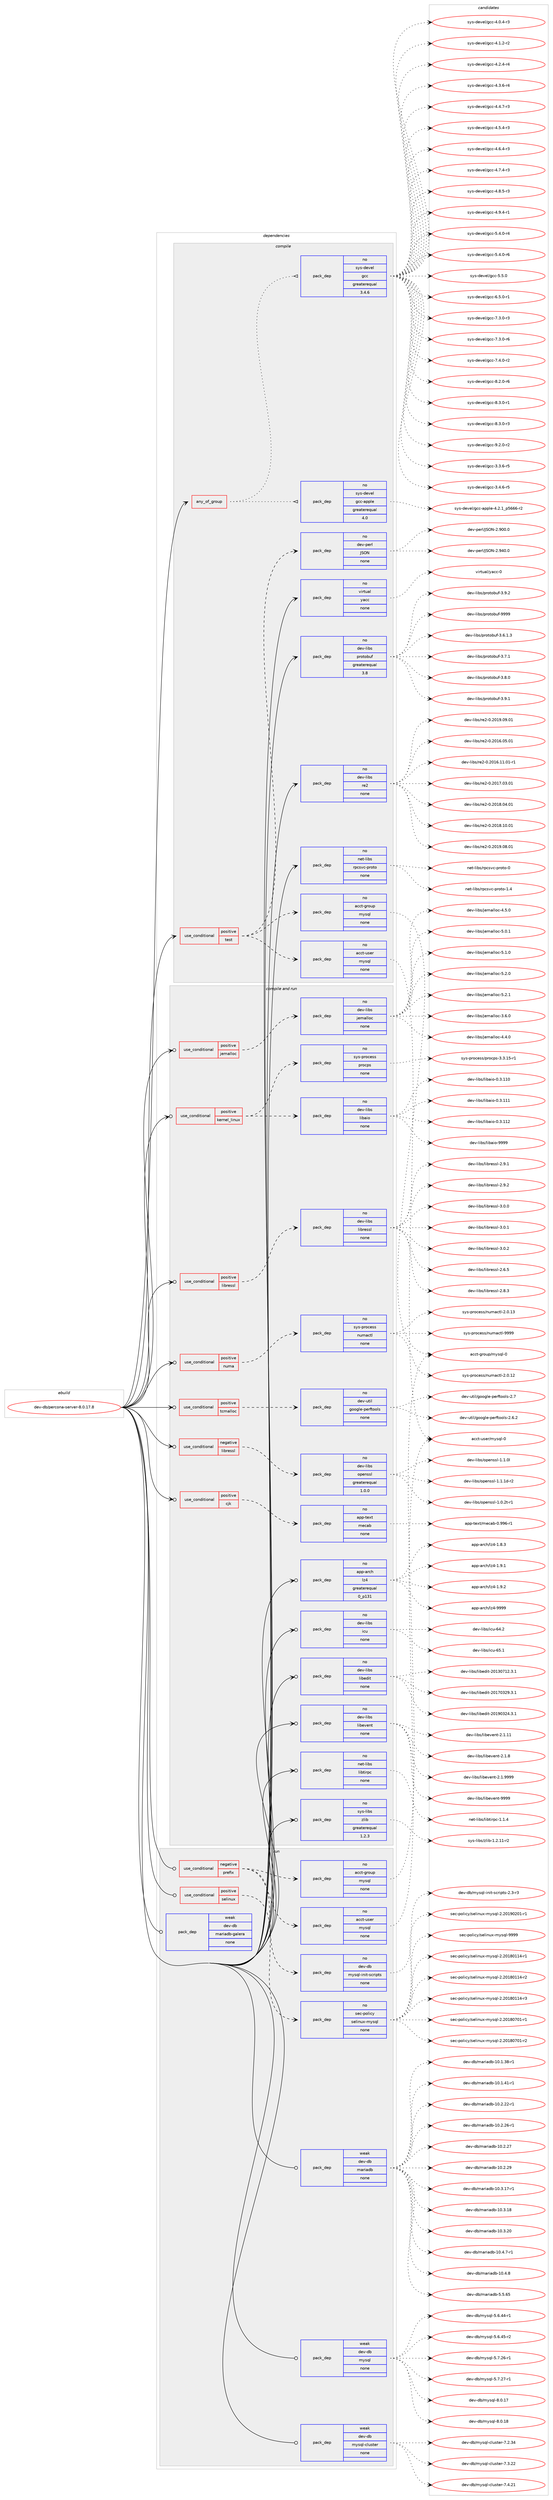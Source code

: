 digraph prolog {

# *************
# Graph options
# *************

newrank=true;
concentrate=true;
compound=true;
graph [rankdir=LR,fontname=Helvetica,fontsize=10,ranksep=1.5];#, ranksep=2.5, nodesep=0.2];
edge  [arrowhead=vee];
node  [fontname=Helvetica,fontsize=10];

# **********
# The ebuild
# **********

subgraph cluster_leftcol {
color=gray;
rank=same;
label=<<i>ebuild</i>>;
id [label="dev-db/percona-server-8.0.17.8", color=red, width=4, href="../dev-db/percona-server-8.0.17.8.svg"];
}

# ****************
# The dependencies
# ****************

subgraph cluster_midcol {
color=gray;
label=<<i>dependencies</i>>;
subgraph cluster_compile {
fillcolor="#eeeeee";
style=filled;
label=<<i>compile</i>>;
subgraph any9356 {
dependency521154 [label=<<TABLE BORDER="0" CELLBORDER="1" CELLSPACING="0" CELLPADDING="4"><TR><TD CELLPADDING="10">any_of_group</TD></TR></TABLE>>, shape=none, color=red];subgraph pack387969 {
dependency521155 [label=<<TABLE BORDER="0" CELLBORDER="1" CELLSPACING="0" CELLPADDING="4" WIDTH="220"><TR><TD ROWSPAN="6" CELLPADDING="30">pack_dep</TD></TR><TR><TD WIDTH="110">no</TD></TR><TR><TD>sys-devel</TD></TR><TR><TD>gcc</TD></TR><TR><TD>greaterequal</TD></TR><TR><TD>3.4.6</TD></TR></TABLE>>, shape=none, color=blue];
}
dependency521154:e -> dependency521155:w [weight=20,style="dotted",arrowhead="oinv"];
subgraph pack387970 {
dependency521156 [label=<<TABLE BORDER="0" CELLBORDER="1" CELLSPACING="0" CELLPADDING="4" WIDTH="220"><TR><TD ROWSPAN="6" CELLPADDING="30">pack_dep</TD></TR><TR><TD WIDTH="110">no</TD></TR><TR><TD>sys-devel</TD></TR><TR><TD>gcc-apple</TD></TR><TR><TD>greaterequal</TD></TR><TR><TD>4.0</TD></TR></TABLE>>, shape=none, color=blue];
}
dependency521154:e -> dependency521156:w [weight=20,style="dotted",arrowhead="oinv"];
}
id:e -> dependency521154:w [weight=20,style="solid",arrowhead="vee"];
subgraph cond123472 {
dependency521157 [label=<<TABLE BORDER="0" CELLBORDER="1" CELLSPACING="0" CELLPADDING="4"><TR><TD ROWSPAN="3" CELLPADDING="10">use_conditional</TD></TR><TR><TD>positive</TD></TR><TR><TD>test</TD></TR></TABLE>>, shape=none, color=red];
subgraph pack387971 {
dependency521158 [label=<<TABLE BORDER="0" CELLBORDER="1" CELLSPACING="0" CELLPADDING="4" WIDTH="220"><TR><TD ROWSPAN="6" CELLPADDING="30">pack_dep</TD></TR><TR><TD WIDTH="110">no</TD></TR><TR><TD>acct-group</TD></TR><TR><TD>mysql</TD></TR><TR><TD>none</TD></TR><TR><TD></TD></TR></TABLE>>, shape=none, color=blue];
}
dependency521157:e -> dependency521158:w [weight=20,style="dashed",arrowhead="vee"];
subgraph pack387972 {
dependency521159 [label=<<TABLE BORDER="0" CELLBORDER="1" CELLSPACING="0" CELLPADDING="4" WIDTH="220"><TR><TD ROWSPAN="6" CELLPADDING="30">pack_dep</TD></TR><TR><TD WIDTH="110">no</TD></TR><TR><TD>acct-user</TD></TR><TR><TD>mysql</TD></TR><TR><TD>none</TD></TR><TR><TD></TD></TR></TABLE>>, shape=none, color=blue];
}
dependency521157:e -> dependency521159:w [weight=20,style="dashed",arrowhead="vee"];
subgraph pack387973 {
dependency521160 [label=<<TABLE BORDER="0" CELLBORDER="1" CELLSPACING="0" CELLPADDING="4" WIDTH="220"><TR><TD ROWSPAN="6" CELLPADDING="30">pack_dep</TD></TR><TR><TD WIDTH="110">no</TD></TR><TR><TD>dev-perl</TD></TR><TR><TD>JSON</TD></TR><TR><TD>none</TD></TR><TR><TD></TD></TR></TABLE>>, shape=none, color=blue];
}
dependency521157:e -> dependency521160:w [weight=20,style="dashed",arrowhead="vee"];
}
id:e -> dependency521157:w [weight=20,style="solid",arrowhead="vee"];
subgraph pack387974 {
dependency521161 [label=<<TABLE BORDER="0" CELLBORDER="1" CELLSPACING="0" CELLPADDING="4" WIDTH="220"><TR><TD ROWSPAN="6" CELLPADDING="30">pack_dep</TD></TR><TR><TD WIDTH="110">no</TD></TR><TR><TD>dev-libs</TD></TR><TR><TD>protobuf</TD></TR><TR><TD>greaterequal</TD></TR><TR><TD>3.8</TD></TR></TABLE>>, shape=none, color=blue];
}
id:e -> dependency521161:w [weight=20,style="solid",arrowhead="vee"];
subgraph pack387975 {
dependency521162 [label=<<TABLE BORDER="0" CELLBORDER="1" CELLSPACING="0" CELLPADDING="4" WIDTH="220"><TR><TD ROWSPAN="6" CELLPADDING="30">pack_dep</TD></TR><TR><TD WIDTH="110">no</TD></TR><TR><TD>dev-libs</TD></TR><TR><TD>re2</TD></TR><TR><TD>none</TD></TR><TR><TD></TD></TR></TABLE>>, shape=none, color=blue];
}
id:e -> dependency521162:w [weight=20,style="solid",arrowhead="vee"];
subgraph pack387976 {
dependency521163 [label=<<TABLE BORDER="0" CELLBORDER="1" CELLSPACING="0" CELLPADDING="4" WIDTH="220"><TR><TD ROWSPAN="6" CELLPADDING="30">pack_dep</TD></TR><TR><TD WIDTH="110">no</TD></TR><TR><TD>net-libs</TD></TR><TR><TD>rpcsvc-proto</TD></TR><TR><TD>none</TD></TR><TR><TD></TD></TR></TABLE>>, shape=none, color=blue];
}
id:e -> dependency521163:w [weight=20,style="solid",arrowhead="vee"];
subgraph pack387977 {
dependency521164 [label=<<TABLE BORDER="0" CELLBORDER="1" CELLSPACING="0" CELLPADDING="4" WIDTH="220"><TR><TD ROWSPAN="6" CELLPADDING="30">pack_dep</TD></TR><TR><TD WIDTH="110">no</TD></TR><TR><TD>virtual</TD></TR><TR><TD>yacc</TD></TR><TR><TD>none</TD></TR><TR><TD></TD></TR></TABLE>>, shape=none, color=blue];
}
id:e -> dependency521164:w [weight=20,style="solid",arrowhead="vee"];
}
subgraph cluster_compileandrun {
fillcolor="#eeeeee";
style=filled;
label=<<i>compile and run</i>>;
subgraph cond123473 {
dependency521165 [label=<<TABLE BORDER="0" CELLBORDER="1" CELLSPACING="0" CELLPADDING="4"><TR><TD ROWSPAN="3" CELLPADDING="10">use_conditional</TD></TR><TR><TD>negative</TD></TR><TR><TD>libressl</TD></TR></TABLE>>, shape=none, color=red];
subgraph pack387978 {
dependency521166 [label=<<TABLE BORDER="0" CELLBORDER="1" CELLSPACING="0" CELLPADDING="4" WIDTH="220"><TR><TD ROWSPAN="6" CELLPADDING="30">pack_dep</TD></TR><TR><TD WIDTH="110">no</TD></TR><TR><TD>dev-libs</TD></TR><TR><TD>openssl</TD></TR><TR><TD>greaterequal</TD></TR><TR><TD>1.0.0</TD></TR></TABLE>>, shape=none, color=blue];
}
dependency521165:e -> dependency521166:w [weight=20,style="dashed",arrowhead="vee"];
}
id:e -> dependency521165:w [weight=20,style="solid",arrowhead="odotvee"];
subgraph cond123474 {
dependency521167 [label=<<TABLE BORDER="0" CELLBORDER="1" CELLSPACING="0" CELLPADDING="4"><TR><TD ROWSPAN="3" CELLPADDING="10">use_conditional</TD></TR><TR><TD>positive</TD></TR><TR><TD>cjk</TD></TR></TABLE>>, shape=none, color=red];
subgraph pack387979 {
dependency521168 [label=<<TABLE BORDER="0" CELLBORDER="1" CELLSPACING="0" CELLPADDING="4" WIDTH="220"><TR><TD ROWSPAN="6" CELLPADDING="30">pack_dep</TD></TR><TR><TD WIDTH="110">no</TD></TR><TR><TD>app-text</TD></TR><TR><TD>mecab</TD></TR><TR><TD>none</TD></TR><TR><TD></TD></TR></TABLE>>, shape=none, color=blue];
}
dependency521167:e -> dependency521168:w [weight=20,style="dashed",arrowhead="vee"];
}
id:e -> dependency521167:w [weight=20,style="solid",arrowhead="odotvee"];
subgraph cond123475 {
dependency521169 [label=<<TABLE BORDER="0" CELLBORDER="1" CELLSPACING="0" CELLPADDING="4"><TR><TD ROWSPAN="3" CELLPADDING="10">use_conditional</TD></TR><TR><TD>positive</TD></TR><TR><TD>jemalloc</TD></TR></TABLE>>, shape=none, color=red];
subgraph pack387980 {
dependency521170 [label=<<TABLE BORDER="0" CELLBORDER="1" CELLSPACING="0" CELLPADDING="4" WIDTH="220"><TR><TD ROWSPAN="6" CELLPADDING="30">pack_dep</TD></TR><TR><TD WIDTH="110">no</TD></TR><TR><TD>dev-libs</TD></TR><TR><TD>jemalloc</TD></TR><TR><TD>none</TD></TR><TR><TD></TD></TR></TABLE>>, shape=none, color=blue];
}
dependency521169:e -> dependency521170:w [weight=20,style="dashed",arrowhead="vee"];
}
id:e -> dependency521169:w [weight=20,style="solid",arrowhead="odotvee"];
subgraph cond123476 {
dependency521171 [label=<<TABLE BORDER="0" CELLBORDER="1" CELLSPACING="0" CELLPADDING="4"><TR><TD ROWSPAN="3" CELLPADDING="10">use_conditional</TD></TR><TR><TD>positive</TD></TR><TR><TD>kernel_linux</TD></TR></TABLE>>, shape=none, color=red];
subgraph pack387981 {
dependency521172 [label=<<TABLE BORDER="0" CELLBORDER="1" CELLSPACING="0" CELLPADDING="4" WIDTH="220"><TR><TD ROWSPAN="6" CELLPADDING="30">pack_dep</TD></TR><TR><TD WIDTH="110">no</TD></TR><TR><TD>dev-libs</TD></TR><TR><TD>libaio</TD></TR><TR><TD>none</TD></TR><TR><TD></TD></TR></TABLE>>, shape=none, color=blue];
}
dependency521171:e -> dependency521172:w [weight=20,style="dashed",arrowhead="vee"];
subgraph pack387982 {
dependency521173 [label=<<TABLE BORDER="0" CELLBORDER="1" CELLSPACING="0" CELLPADDING="4" WIDTH="220"><TR><TD ROWSPAN="6" CELLPADDING="30">pack_dep</TD></TR><TR><TD WIDTH="110">no</TD></TR><TR><TD>sys-process</TD></TR><TR><TD>procps</TD></TR><TR><TD>none</TD></TR><TR><TD></TD></TR></TABLE>>, shape=none, color=blue];
}
dependency521171:e -> dependency521173:w [weight=20,style="dashed",arrowhead="vee"];
}
id:e -> dependency521171:w [weight=20,style="solid",arrowhead="odotvee"];
subgraph cond123477 {
dependency521174 [label=<<TABLE BORDER="0" CELLBORDER="1" CELLSPACING="0" CELLPADDING="4"><TR><TD ROWSPAN="3" CELLPADDING="10">use_conditional</TD></TR><TR><TD>positive</TD></TR><TR><TD>libressl</TD></TR></TABLE>>, shape=none, color=red];
subgraph pack387983 {
dependency521175 [label=<<TABLE BORDER="0" CELLBORDER="1" CELLSPACING="0" CELLPADDING="4" WIDTH="220"><TR><TD ROWSPAN="6" CELLPADDING="30">pack_dep</TD></TR><TR><TD WIDTH="110">no</TD></TR><TR><TD>dev-libs</TD></TR><TR><TD>libressl</TD></TR><TR><TD>none</TD></TR><TR><TD></TD></TR></TABLE>>, shape=none, color=blue];
}
dependency521174:e -> dependency521175:w [weight=20,style="dashed",arrowhead="vee"];
}
id:e -> dependency521174:w [weight=20,style="solid",arrowhead="odotvee"];
subgraph cond123478 {
dependency521176 [label=<<TABLE BORDER="0" CELLBORDER="1" CELLSPACING="0" CELLPADDING="4"><TR><TD ROWSPAN="3" CELLPADDING="10">use_conditional</TD></TR><TR><TD>positive</TD></TR><TR><TD>numa</TD></TR></TABLE>>, shape=none, color=red];
subgraph pack387984 {
dependency521177 [label=<<TABLE BORDER="0" CELLBORDER="1" CELLSPACING="0" CELLPADDING="4" WIDTH="220"><TR><TD ROWSPAN="6" CELLPADDING="30">pack_dep</TD></TR><TR><TD WIDTH="110">no</TD></TR><TR><TD>sys-process</TD></TR><TR><TD>numactl</TD></TR><TR><TD>none</TD></TR><TR><TD></TD></TR></TABLE>>, shape=none, color=blue];
}
dependency521176:e -> dependency521177:w [weight=20,style="dashed",arrowhead="vee"];
}
id:e -> dependency521176:w [weight=20,style="solid",arrowhead="odotvee"];
subgraph cond123479 {
dependency521178 [label=<<TABLE BORDER="0" CELLBORDER="1" CELLSPACING="0" CELLPADDING="4"><TR><TD ROWSPAN="3" CELLPADDING="10">use_conditional</TD></TR><TR><TD>positive</TD></TR><TR><TD>tcmalloc</TD></TR></TABLE>>, shape=none, color=red];
subgraph pack387985 {
dependency521179 [label=<<TABLE BORDER="0" CELLBORDER="1" CELLSPACING="0" CELLPADDING="4" WIDTH="220"><TR><TD ROWSPAN="6" CELLPADDING="30">pack_dep</TD></TR><TR><TD WIDTH="110">no</TD></TR><TR><TD>dev-util</TD></TR><TR><TD>google-perftools</TD></TR><TR><TD>none</TD></TR><TR><TD></TD></TR></TABLE>>, shape=none, color=blue];
}
dependency521178:e -> dependency521179:w [weight=20,style="dashed",arrowhead="vee"];
}
id:e -> dependency521178:w [weight=20,style="solid",arrowhead="odotvee"];
subgraph pack387986 {
dependency521180 [label=<<TABLE BORDER="0" CELLBORDER="1" CELLSPACING="0" CELLPADDING="4" WIDTH="220"><TR><TD ROWSPAN="6" CELLPADDING="30">pack_dep</TD></TR><TR><TD WIDTH="110">no</TD></TR><TR><TD>app-arch</TD></TR><TR><TD>lz4</TD></TR><TR><TD>greaterequal</TD></TR><TR><TD>0_p131</TD></TR></TABLE>>, shape=none, color=blue];
}
id:e -> dependency521180:w [weight=20,style="solid",arrowhead="odotvee"];
subgraph pack387987 {
dependency521181 [label=<<TABLE BORDER="0" CELLBORDER="1" CELLSPACING="0" CELLPADDING="4" WIDTH="220"><TR><TD ROWSPAN="6" CELLPADDING="30">pack_dep</TD></TR><TR><TD WIDTH="110">no</TD></TR><TR><TD>dev-libs</TD></TR><TR><TD>icu</TD></TR><TR><TD>none</TD></TR><TR><TD></TD></TR></TABLE>>, shape=none, color=blue];
}
id:e -> dependency521181:w [weight=20,style="solid",arrowhead="odotvee"];
subgraph pack387988 {
dependency521182 [label=<<TABLE BORDER="0" CELLBORDER="1" CELLSPACING="0" CELLPADDING="4" WIDTH="220"><TR><TD ROWSPAN="6" CELLPADDING="30">pack_dep</TD></TR><TR><TD WIDTH="110">no</TD></TR><TR><TD>dev-libs</TD></TR><TR><TD>libedit</TD></TR><TR><TD>none</TD></TR><TR><TD></TD></TR></TABLE>>, shape=none, color=blue];
}
id:e -> dependency521182:w [weight=20,style="solid",arrowhead="odotvee"];
subgraph pack387989 {
dependency521183 [label=<<TABLE BORDER="0" CELLBORDER="1" CELLSPACING="0" CELLPADDING="4" WIDTH="220"><TR><TD ROWSPAN="6" CELLPADDING="30">pack_dep</TD></TR><TR><TD WIDTH="110">no</TD></TR><TR><TD>dev-libs</TD></TR><TR><TD>libevent</TD></TR><TR><TD>none</TD></TR><TR><TD></TD></TR></TABLE>>, shape=none, color=blue];
}
id:e -> dependency521183:w [weight=20,style="solid",arrowhead="odotvee"];
subgraph pack387990 {
dependency521184 [label=<<TABLE BORDER="0" CELLBORDER="1" CELLSPACING="0" CELLPADDING="4" WIDTH="220"><TR><TD ROWSPAN="6" CELLPADDING="30">pack_dep</TD></TR><TR><TD WIDTH="110">no</TD></TR><TR><TD>net-libs</TD></TR><TR><TD>libtirpc</TD></TR><TR><TD>none</TD></TR><TR><TD></TD></TR></TABLE>>, shape=none, color=blue];
}
id:e -> dependency521184:w [weight=20,style="solid",arrowhead="odotvee"];
subgraph pack387991 {
dependency521185 [label=<<TABLE BORDER="0" CELLBORDER="1" CELLSPACING="0" CELLPADDING="4" WIDTH="220"><TR><TD ROWSPAN="6" CELLPADDING="30">pack_dep</TD></TR><TR><TD WIDTH="110">no</TD></TR><TR><TD>sys-libs</TD></TR><TR><TD>zlib</TD></TR><TR><TD>greaterequal</TD></TR><TR><TD>1.2.3</TD></TR></TABLE>>, shape=none, color=blue];
}
id:e -> dependency521185:w [weight=20,style="solid",arrowhead="odotvee"];
}
subgraph cluster_run {
fillcolor="#eeeeee";
style=filled;
label=<<i>run</i>>;
subgraph cond123480 {
dependency521186 [label=<<TABLE BORDER="0" CELLBORDER="1" CELLSPACING="0" CELLPADDING="4"><TR><TD ROWSPAN="3" CELLPADDING="10">use_conditional</TD></TR><TR><TD>negative</TD></TR><TR><TD>prefix</TD></TR></TABLE>>, shape=none, color=red];
subgraph pack387992 {
dependency521187 [label=<<TABLE BORDER="0" CELLBORDER="1" CELLSPACING="0" CELLPADDING="4" WIDTH="220"><TR><TD ROWSPAN="6" CELLPADDING="30">pack_dep</TD></TR><TR><TD WIDTH="110">no</TD></TR><TR><TD>acct-group</TD></TR><TR><TD>mysql</TD></TR><TR><TD>none</TD></TR><TR><TD></TD></TR></TABLE>>, shape=none, color=blue];
}
dependency521186:e -> dependency521187:w [weight=20,style="dashed",arrowhead="vee"];
subgraph pack387993 {
dependency521188 [label=<<TABLE BORDER="0" CELLBORDER="1" CELLSPACING="0" CELLPADDING="4" WIDTH="220"><TR><TD ROWSPAN="6" CELLPADDING="30">pack_dep</TD></TR><TR><TD WIDTH="110">no</TD></TR><TR><TD>acct-user</TD></TR><TR><TD>mysql</TD></TR><TR><TD>none</TD></TR><TR><TD></TD></TR></TABLE>>, shape=none, color=blue];
}
dependency521186:e -> dependency521188:w [weight=20,style="dashed",arrowhead="vee"];
subgraph pack387994 {
dependency521189 [label=<<TABLE BORDER="0" CELLBORDER="1" CELLSPACING="0" CELLPADDING="4" WIDTH="220"><TR><TD ROWSPAN="6" CELLPADDING="30">pack_dep</TD></TR><TR><TD WIDTH="110">no</TD></TR><TR><TD>dev-db</TD></TR><TR><TD>mysql-init-scripts</TD></TR><TR><TD>none</TD></TR><TR><TD></TD></TR></TABLE>>, shape=none, color=blue];
}
dependency521186:e -> dependency521189:w [weight=20,style="dashed",arrowhead="vee"];
}
id:e -> dependency521186:w [weight=20,style="solid",arrowhead="odot"];
subgraph cond123481 {
dependency521190 [label=<<TABLE BORDER="0" CELLBORDER="1" CELLSPACING="0" CELLPADDING="4"><TR><TD ROWSPAN="3" CELLPADDING="10">use_conditional</TD></TR><TR><TD>positive</TD></TR><TR><TD>selinux</TD></TR></TABLE>>, shape=none, color=red];
subgraph pack387995 {
dependency521191 [label=<<TABLE BORDER="0" CELLBORDER="1" CELLSPACING="0" CELLPADDING="4" WIDTH="220"><TR><TD ROWSPAN="6" CELLPADDING="30">pack_dep</TD></TR><TR><TD WIDTH="110">no</TD></TR><TR><TD>sec-policy</TD></TR><TR><TD>selinux-mysql</TD></TR><TR><TD>none</TD></TR><TR><TD></TD></TR></TABLE>>, shape=none, color=blue];
}
dependency521190:e -> dependency521191:w [weight=20,style="dashed",arrowhead="vee"];
}
id:e -> dependency521190:w [weight=20,style="solid",arrowhead="odot"];
subgraph pack387996 {
dependency521192 [label=<<TABLE BORDER="0" CELLBORDER="1" CELLSPACING="0" CELLPADDING="4" WIDTH="220"><TR><TD ROWSPAN="6" CELLPADDING="30">pack_dep</TD></TR><TR><TD WIDTH="110">weak</TD></TR><TR><TD>dev-db</TD></TR><TR><TD>mariadb</TD></TR><TR><TD>none</TD></TR><TR><TD></TD></TR></TABLE>>, shape=none, color=blue];
}
id:e -> dependency521192:w [weight=20,style="solid",arrowhead="odot"];
subgraph pack387997 {
dependency521193 [label=<<TABLE BORDER="0" CELLBORDER="1" CELLSPACING="0" CELLPADDING="4" WIDTH="220"><TR><TD ROWSPAN="6" CELLPADDING="30">pack_dep</TD></TR><TR><TD WIDTH="110">weak</TD></TR><TR><TD>dev-db</TD></TR><TR><TD>mariadb-galera</TD></TR><TR><TD>none</TD></TR><TR><TD></TD></TR></TABLE>>, shape=none, color=blue];
}
id:e -> dependency521193:w [weight=20,style="solid",arrowhead="odot"];
subgraph pack387998 {
dependency521194 [label=<<TABLE BORDER="0" CELLBORDER="1" CELLSPACING="0" CELLPADDING="4" WIDTH="220"><TR><TD ROWSPAN="6" CELLPADDING="30">pack_dep</TD></TR><TR><TD WIDTH="110">weak</TD></TR><TR><TD>dev-db</TD></TR><TR><TD>mysql</TD></TR><TR><TD>none</TD></TR><TR><TD></TD></TR></TABLE>>, shape=none, color=blue];
}
id:e -> dependency521194:w [weight=20,style="solid",arrowhead="odot"];
subgraph pack387999 {
dependency521195 [label=<<TABLE BORDER="0" CELLBORDER="1" CELLSPACING="0" CELLPADDING="4" WIDTH="220"><TR><TD ROWSPAN="6" CELLPADDING="30">pack_dep</TD></TR><TR><TD WIDTH="110">weak</TD></TR><TR><TD>dev-db</TD></TR><TR><TD>mysql-cluster</TD></TR><TR><TD>none</TD></TR><TR><TD></TD></TR></TABLE>>, shape=none, color=blue];
}
id:e -> dependency521195:w [weight=20,style="solid",arrowhead="odot"];
}
}

# **************
# The candidates
# **************

subgraph cluster_choices {
rank=same;
color=gray;
label=<<i>candidates</i>>;

subgraph choice387969 {
color=black;
nodesep=1;
choice115121115451001011181011084710399994551465146544511453 [label="sys-devel/gcc-3.3.6-r5", color=red, width=4,href="../sys-devel/gcc-3.3.6-r5.svg"];
choice115121115451001011181011084710399994551465246544511453 [label="sys-devel/gcc-3.4.6-r5", color=red, width=4,href="../sys-devel/gcc-3.4.6-r5.svg"];
choice115121115451001011181011084710399994552464846524511451 [label="sys-devel/gcc-4.0.4-r3", color=red, width=4,href="../sys-devel/gcc-4.0.4-r3.svg"];
choice115121115451001011181011084710399994552464946504511450 [label="sys-devel/gcc-4.1.2-r2", color=red, width=4,href="../sys-devel/gcc-4.1.2-r2.svg"];
choice115121115451001011181011084710399994552465046524511452 [label="sys-devel/gcc-4.2.4-r4", color=red, width=4,href="../sys-devel/gcc-4.2.4-r4.svg"];
choice115121115451001011181011084710399994552465146544511452 [label="sys-devel/gcc-4.3.6-r4", color=red, width=4,href="../sys-devel/gcc-4.3.6-r4.svg"];
choice115121115451001011181011084710399994552465246554511451 [label="sys-devel/gcc-4.4.7-r3", color=red, width=4,href="../sys-devel/gcc-4.4.7-r3.svg"];
choice115121115451001011181011084710399994552465346524511451 [label="sys-devel/gcc-4.5.4-r3", color=red, width=4,href="../sys-devel/gcc-4.5.4-r3.svg"];
choice115121115451001011181011084710399994552465446524511451 [label="sys-devel/gcc-4.6.4-r3", color=red, width=4,href="../sys-devel/gcc-4.6.4-r3.svg"];
choice115121115451001011181011084710399994552465546524511451 [label="sys-devel/gcc-4.7.4-r3", color=red, width=4,href="../sys-devel/gcc-4.7.4-r3.svg"];
choice115121115451001011181011084710399994552465646534511451 [label="sys-devel/gcc-4.8.5-r3", color=red, width=4,href="../sys-devel/gcc-4.8.5-r3.svg"];
choice115121115451001011181011084710399994552465746524511449 [label="sys-devel/gcc-4.9.4-r1", color=red, width=4,href="../sys-devel/gcc-4.9.4-r1.svg"];
choice115121115451001011181011084710399994553465246484511452 [label="sys-devel/gcc-5.4.0-r4", color=red, width=4,href="../sys-devel/gcc-5.4.0-r4.svg"];
choice115121115451001011181011084710399994553465246484511454 [label="sys-devel/gcc-5.4.0-r6", color=red, width=4,href="../sys-devel/gcc-5.4.0-r6.svg"];
choice11512111545100101118101108471039999455346534648 [label="sys-devel/gcc-5.5.0", color=red, width=4,href="../sys-devel/gcc-5.5.0.svg"];
choice115121115451001011181011084710399994554465346484511449 [label="sys-devel/gcc-6.5.0-r1", color=red, width=4,href="../sys-devel/gcc-6.5.0-r1.svg"];
choice115121115451001011181011084710399994555465146484511451 [label="sys-devel/gcc-7.3.0-r3", color=red, width=4,href="../sys-devel/gcc-7.3.0-r3.svg"];
choice115121115451001011181011084710399994555465146484511454 [label="sys-devel/gcc-7.3.0-r6", color=red, width=4,href="../sys-devel/gcc-7.3.0-r6.svg"];
choice115121115451001011181011084710399994555465246484511450 [label="sys-devel/gcc-7.4.0-r2", color=red, width=4,href="../sys-devel/gcc-7.4.0-r2.svg"];
choice115121115451001011181011084710399994556465046484511454 [label="sys-devel/gcc-8.2.0-r6", color=red, width=4,href="../sys-devel/gcc-8.2.0-r6.svg"];
choice115121115451001011181011084710399994556465146484511449 [label="sys-devel/gcc-8.3.0-r1", color=red, width=4,href="../sys-devel/gcc-8.3.0-r1.svg"];
choice115121115451001011181011084710399994556465146484511451 [label="sys-devel/gcc-8.3.0-r3", color=red, width=4,href="../sys-devel/gcc-8.3.0-r3.svg"];
choice115121115451001011181011084710399994557465046484511450 [label="sys-devel/gcc-9.2.0-r2", color=red, width=4,href="../sys-devel/gcc-9.2.0-r2.svg"];
dependency521155:e -> choice115121115451001011181011084710399994551465146544511453:w [style=dotted,weight="100"];
dependency521155:e -> choice115121115451001011181011084710399994551465246544511453:w [style=dotted,weight="100"];
dependency521155:e -> choice115121115451001011181011084710399994552464846524511451:w [style=dotted,weight="100"];
dependency521155:e -> choice115121115451001011181011084710399994552464946504511450:w [style=dotted,weight="100"];
dependency521155:e -> choice115121115451001011181011084710399994552465046524511452:w [style=dotted,weight="100"];
dependency521155:e -> choice115121115451001011181011084710399994552465146544511452:w [style=dotted,weight="100"];
dependency521155:e -> choice115121115451001011181011084710399994552465246554511451:w [style=dotted,weight="100"];
dependency521155:e -> choice115121115451001011181011084710399994552465346524511451:w [style=dotted,weight="100"];
dependency521155:e -> choice115121115451001011181011084710399994552465446524511451:w [style=dotted,weight="100"];
dependency521155:e -> choice115121115451001011181011084710399994552465546524511451:w [style=dotted,weight="100"];
dependency521155:e -> choice115121115451001011181011084710399994552465646534511451:w [style=dotted,weight="100"];
dependency521155:e -> choice115121115451001011181011084710399994552465746524511449:w [style=dotted,weight="100"];
dependency521155:e -> choice115121115451001011181011084710399994553465246484511452:w [style=dotted,weight="100"];
dependency521155:e -> choice115121115451001011181011084710399994553465246484511454:w [style=dotted,weight="100"];
dependency521155:e -> choice11512111545100101118101108471039999455346534648:w [style=dotted,weight="100"];
dependency521155:e -> choice115121115451001011181011084710399994554465346484511449:w [style=dotted,weight="100"];
dependency521155:e -> choice115121115451001011181011084710399994555465146484511451:w [style=dotted,weight="100"];
dependency521155:e -> choice115121115451001011181011084710399994555465146484511454:w [style=dotted,weight="100"];
dependency521155:e -> choice115121115451001011181011084710399994555465246484511450:w [style=dotted,weight="100"];
dependency521155:e -> choice115121115451001011181011084710399994556465046484511454:w [style=dotted,weight="100"];
dependency521155:e -> choice115121115451001011181011084710399994556465146484511449:w [style=dotted,weight="100"];
dependency521155:e -> choice115121115451001011181011084710399994556465146484511451:w [style=dotted,weight="100"];
dependency521155:e -> choice115121115451001011181011084710399994557465046484511450:w [style=dotted,weight="100"];
}
subgraph choice387970 {
color=black;
nodesep=1;
choice11512111545100101118101108471039999459711211210810145524650464995112535454544511450 [label="sys-devel/gcc-apple-4.2.1_p5666-r2", color=red, width=4,href="../sys-devel/gcc-apple-4.2.1_p5666-r2.svg"];
dependency521156:e -> choice11512111545100101118101108471039999459711211210810145524650464995112535454544511450:w [style=dotted,weight="100"];
}
subgraph choice387971 {
color=black;
nodesep=1;
choice97999911645103114111117112471091211151131084548 [label="acct-group/mysql-0", color=red, width=4,href="../acct-group/mysql-0.svg"];
dependency521158:e -> choice97999911645103114111117112471091211151131084548:w [style=dotted,weight="100"];
}
subgraph choice387972 {
color=black;
nodesep=1;
choice97999911645117115101114471091211151131084548 [label="acct-user/mysql-0", color=red, width=4,href="../acct-user/mysql-0.svg"];
dependency521159:e -> choice97999911645117115101114471091211151131084548:w [style=dotted,weight="100"];
}
subgraph choice387973 {
color=black;
nodesep=1;
choice1001011184511210111410847748379784550465748484648 [label="dev-perl/JSON-2.900.0", color=red, width=4,href="../dev-perl/JSON-2.900.0.svg"];
choice1001011184511210111410847748379784550465752484648 [label="dev-perl/JSON-2.940.0", color=red, width=4,href="../dev-perl/JSON-2.940.0.svg"];
dependency521160:e -> choice1001011184511210111410847748379784550465748484648:w [style=dotted,weight="100"];
dependency521160:e -> choice1001011184511210111410847748379784550465752484648:w [style=dotted,weight="100"];
}
subgraph choice387974 {
color=black;
nodesep=1;
choice100101118451081059811547112114111116111981171024551465446494651 [label="dev-libs/protobuf-3.6.1.3", color=red, width=4,href="../dev-libs/protobuf-3.6.1.3.svg"];
choice10010111845108105981154711211411111611198117102455146554649 [label="dev-libs/protobuf-3.7.1", color=red, width=4,href="../dev-libs/protobuf-3.7.1.svg"];
choice10010111845108105981154711211411111611198117102455146564648 [label="dev-libs/protobuf-3.8.0", color=red, width=4,href="../dev-libs/protobuf-3.8.0.svg"];
choice10010111845108105981154711211411111611198117102455146574649 [label="dev-libs/protobuf-3.9.1", color=red, width=4,href="../dev-libs/protobuf-3.9.1.svg"];
choice10010111845108105981154711211411111611198117102455146574650 [label="dev-libs/protobuf-3.9.2", color=red, width=4,href="../dev-libs/protobuf-3.9.2.svg"];
choice100101118451081059811547112114111116111981171024557575757 [label="dev-libs/protobuf-9999", color=red, width=4,href="../dev-libs/protobuf-9999.svg"];
dependency521161:e -> choice100101118451081059811547112114111116111981171024551465446494651:w [style=dotted,weight="100"];
dependency521161:e -> choice10010111845108105981154711211411111611198117102455146554649:w [style=dotted,weight="100"];
dependency521161:e -> choice10010111845108105981154711211411111611198117102455146564648:w [style=dotted,weight="100"];
dependency521161:e -> choice10010111845108105981154711211411111611198117102455146574649:w [style=dotted,weight="100"];
dependency521161:e -> choice10010111845108105981154711211411111611198117102455146574650:w [style=dotted,weight="100"];
dependency521161:e -> choice100101118451081059811547112114111116111981171024557575757:w [style=dotted,weight="100"];
}
subgraph choice387975 {
color=black;
nodesep=1;
choice1001011184510810598115471141015045484650484954464853464849 [label="dev-libs/re2-0.2016.05.01", color=red, width=4,href="../dev-libs/re2-0.2016.05.01.svg"];
choice10010111845108105981154711410150454846504849544649494648494511449 [label="dev-libs/re2-0.2016.11.01-r1", color=red, width=4,href="../dev-libs/re2-0.2016.11.01-r1.svg"];
choice1001011184510810598115471141015045484650484955464851464849 [label="dev-libs/re2-0.2017.03.01", color=red, width=4,href="../dev-libs/re2-0.2017.03.01.svg"];
choice1001011184510810598115471141015045484650484956464852464849 [label="dev-libs/re2-0.2018.04.01", color=red, width=4,href="../dev-libs/re2-0.2018.04.01.svg"];
choice1001011184510810598115471141015045484650484956464948464849 [label="dev-libs/re2-0.2018.10.01", color=red, width=4,href="../dev-libs/re2-0.2018.10.01.svg"];
choice1001011184510810598115471141015045484650484957464856464849 [label="dev-libs/re2-0.2019.08.01", color=red, width=4,href="../dev-libs/re2-0.2019.08.01.svg"];
choice1001011184510810598115471141015045484650484957464857464849 [label="dev-libs/re2-0.2019.09.01", color=red, width=4,href="../dev-libs/re2-0.2019.09.01.svg"];
dependency521162:e -> choice1001011184510810598115471141015045484650484954464853464849:w [style=dotted,weight="100"];
dependency521162:e -> choice10010111845108105981154711410150454846504849544649494648494511449:w [style=dotted,weight="100"];
dependency521162:e -> choice1001011184510810598115471141015045484650484955464851464849:w [style=dotted,weight="100"];
dependency521162:e -> choice1001011184510810598115471141015045484650484956464852464849:w [style=dotted,weight="100"];
dependency521162:e -> choice1001011184510810598115471141015045484650484956464948464849:w [style=dotted,weight="100"];
dependency521162:e -> choice1001011184510810598115471141015045484650484957464856464849:w [style=dotted,weight="100"];
dependency521162:e -> choice1001011184510810598115471141015045484650484957464857464849:w [style=dotted,weight="100"];
}
subgraph choice387976 {
color=black;
nodesep=1;
choice1101011164510810598115471141129911511899451121141111161114548 [label="net-libs/rpcsvc-proto-0", color=red, width=4,href="../net-libs/rpcsvc-proto-0.svg"];
choice11010111645108105981154711411299115118994511211411111611145494652 [label="net-libs/rpcsvc-proto-1.4", color=red, width=4,href="../net-libs/rpcsvc-proto-1.4.svg"];
dependency521163:e -> choice1101011164510810598115471141129911511899451121141111161114548:w [style=dotted,weight="100"];
dependency521163:e -> choice11010111645108105981154711411299115118994511211411111611145494652:w [style=dotted,weight="100"];
}
subgraph choice387977 {
color=black;
nodesep=1;
choice11810511411611797108471219799994548 [label="virtual/yacc-0", color=red, width=4,href="../virtual/yacc-0.svg"];
dependency521164:e -> choice11810511411611797108471219799994548:w [style=dotted,weight="100"];
}
subgraph choice387978 {
color=black;
nodesep=1;
choice1001011184510810598115471111121011101151151084549464846501164511449 [label="dev-libs/openssl-1.0.2t-r1", color=red, width=4,href="../dev-libs/openssl-1.0.2t-r1.svg"];
choice100101118451081059811547111112101110115115108454946494648108 [label="dev-libs/openssl-1.1.0l", color=red, width=4,href="../dev-libs/openssl-1.1.0l.svg"];
choice1001011184510810598115471111121011101151151084549464946491004511450 [label="dev-libs/openssl-1.1.1d-r2", color=red, width=4,href="../dev-libs/openssl-1.1.1d-r2.svg"];
dependency521166:e -> choice1001011184510810598115471111121011101151151084549464846501164511449:w [style=dotted,weight="100"];
dependency521166:e -> choice100101118451081059811547111112101110115115108454946494648108:w [style=dotted,weight="100"];
dependency521166:e -> choice1001011184510810598115471111121011101151151084549464946491004511450:w [style=dotted,weight="100"];
}
subgraph choice387979 {
color=black;
nodesep=1;
choice9711211245116101120116471091019997984548465757544511449 [label="app-text/mecab-0.996-r1", color=red, width=4,href="../app-text/mecab-0.996-r1.svg"];
dependency521168:e -> choice9711211245116101120116471091019997984548465757544511449:w [style=dotted,weight="100"];
}
subgraph choice387980 {
color=black;
nodesep=1;
choice1001011184510810598115471061011099710810811199455146544648 [label="dev-libs/jemalloc-3.6.0", color=red, width=4,href="../dev-libs/jemalloc-3.6.0.svg"];
choice1001011184510810598115471061011099710810811199455246524648 [label="dev-libs/jemalloc-4.4.0", color=red, width=4,href="../dev-libs/jemalloc-4.4.0.svg"];
choice1001011184510810598115471061011099710810811199455246534648 [label="dev-libs/jemalloc-4.5.0", color=red, width=4,href="../dev-libs/jemalloc-4.5.0.svg"];
choice1001011184510810598115471061011099710810811199455346484649 [label="dev-libs/jemalloc-5.0.1", color=red, width=4,href="../dev-libs/jemalloc-5.0.1.svg"];
choice1001011184510810598115471061011099710810811199455346494648 [label="dev-libs/jemalloc-5.1.0", color=red, width=4,href="../dev-libs/jemalloc-5.1.0.svg"];
choice1001011184510810598115471061011099710810811199455346504648 [label="dev-libs/jemalloc-5.2.0", color=red, width=4,href="../dev-libs/jemalloc-5.2.0.svg"];
choice1001011184510810598115471061011099710810811199455346504649 [label="dev-libs/jemalloc-5.2.1", color=red, width=4,href="../dev-libs/jemalloc-5.2.1.svg"];
dependency521170:e -> choice1001011184510810598115471061011099710810811199455146544648:w [style=dotted,weight="100"];
dependency521170:e -> choice1001011184510810598115471061011099710810811199455246524648:w [style=dotted,weight="100"];
dependency521170:e -> choice1001011184510810598115471061011099710810811199455246534648:w [style=dotted,weight="100"];
dependency521170:e -> choice1001011184510810598115471061011099710810811199455346484649:w [style=dotted,weight="100"];
dependency521170:e -> choice1001011184510810598115471061011099710810811199455346494648:w [style=dotted,weight="100"];
dependency521170:e -> choice1001011184510810598115471061011099710810811199455346504648:w [style=dotted,weight="100"];
dependency521170:e -> choice1001011184510810598115471061011099710810811199455346504649:w [style=dotted,weight="100"];
}
subgraph choice387981 {
color=black;
nodesep=1;
choice10010111845108105981154710810598971051114548465146494948 [label="dev-libs/libaio-0.3.110", color=red, width=4,href="../dev-libs/libaio-0.3.110.svg"];
choice10010111845108105981154710810598971051114548465146494949 [label="dev-libs/libaio-0.3.111", color=red, width=4,href="../dev-libs/libaio-0.3.111.svg"];
choice10010111845108105981154710810598971051114548465146494950 [label="dev-libs/libaio-0.3.112", color=red, width=4,href="../dev-libs/libaio-0.3.112.svg"];
choice10010111845108105981154710810598971051114557575757 [label="dev-libs/libaio-9999", color=red, width=4,href="../dev-libs/libaio-9999.svg"];
dependency521172:e -> choice10010111845108105981154710810598971051114548465146494948:w [style=dotted,weight="100"];
dependency521172:e -> choice10010111845108105981154710810598971051114548465146494949:w [style=dotted,weight="100"];
dependency521172:e -> choice10010111845108105981154710810598971051114548465146494950:w [style=dotted,weight="100"];
dependency521172:e -> choice10010111845108105981154710810598971051114557575757:w [style=dotted,weight="100"];
}
subgraph choice387982 {
color=black;
nodesep=1;
choice11512111545112114111991011151154711211411199112115455146514649534511449 [label="sys-process/procps-3.3.15-r1", color=red, width=4,href="../sys-process/procps-3.3.15-r1.svg"];
dependency521173:e -> choice11512111545112114111991011151154711211411199112115455146514649534511449:w [style=dotted,weight="100"];
}
subgraph choice387983 {
color=black;
nodesep=1;
choice10010111845108105981154710810598114101115115108455046544653 [label="dev-libs/libressl-2.6.5", color=red, width=4,href="../dev-libs/libressl-2.6.5.svg"];
choice10010111845108105981154710810598114101115115108455046564651 [label="dev-libs/libressl-2.8.3", color=red, width=4,href="../dev-libs/libressl-2.8.3.svg"];
choice10010111845108105981154710810598114101115115108455046574649 [label="dev-libs/libressl-2.9.1", color=red, width=4,href="../dev-libs/libressl-2.9.1.svg"];
choice10010111845108105981154710810598114101115115108455046574650 [label="dev-libs/libressl-2.9.2", color=red, width=4,href="../dev-libs/libressl-2.9.2.svg"];
choice10010111845108105981154710810598114101115115108455146484648 [label="dev-libs/libressl-3.0.0", color=red, width=4,href="../dev-libs/libressl-3.0.0.svg"];
choice10010111845108105981154710810598114101115115108455146484649 [label="dev-libs/libressl-3.0.1", color=red, width=4,href="../dev-libs/libressl-3.0.1.svg"];
choice10010111845108105981154710810598114101115115108455146484650 [label="dev-libs/libressl-3.0.2", color=red, width=4,href="../dev-libs/libressl-3.0.2.svg"];
dependency521175:e -> choice10010111845108105981154710810598114101115115108455046544653:w [style=dotted,weight="100"];
dependency521175:e -> choice10010111845108105981154710810598114101115115108455046564651:w [style=dotted,weight="100"];
dependency521175:e -> choice10010111845108105981154710810598114101115115108455046574649:w [style=dotted,weight="100"];
dependency521175:e -> choice10010111845108105981154710810598114101115115108455046574650:w [style=dotted,weight="100"];
dependency521175:e -> choice10010111845108105981154710810598114101115115108455146484648:w [style=dotted,weight="100"];
dependency521175:e -> choice10010111845108105981154710810598114101115115108455146484649:w [style=dotted,weight="100"];
dependency521175:e -> choice10010111845108105981154710810598114101115115108455146484650:w [style=dotted,weight="100"];
}
subgraph choice387984 {
color=black;
nodesep=1;
choice115121115451121141119910111511547110117109979911610845504648464950 [label="sys-process/numactl-2.0.12", color=red, width=4,href="../sys-process/numactl-2.0.12.svg"];
choice115121115451121141119910111511547110117109979911610845504648464951 [label="sys-process/numactl-2.0.13", color=red, width=4,href="../sys-process/numactl-2.0.13.svg"];
choice11512111545112114111991011151154711011710997991161084557575757 [label="sys-process/numactl-9999", color=red, width=4,href="../sys-process/numactl-9999.svg"];
dependency521177:e -> choice115121115451121141119910111511547110117109979911610845504648464950:w [style=dotted,weight="100"];
dependency521177:e -> choice115121115451121141119910111511547110117109979911610845504648464951:w [style=dotted,weight="100"];
dependency521177:e -> choice11512111545112114111991011151154711011710997991161084557575757:w [style=dotted,weight="100"];
}
subgraph choice387985 {
color=black;
nodesep=1;
choice100101118451171161051084710311111110310810145112101114102116111111108115455046544650 [label="dev-util/google-perftools-2.6.2", color=red, width=4,href="../dev-util/google-perftools-2.6.2.svg"];
choice10010111845117116105108471031111111031081014511210111410211611111110811545504655 [label="dev-util/google-perftools-2.7", color=red, width=4,href="../dev-util/google-perftools-2.7.svg"];
dependency521179:e -> choice100101118451171161051084710311111110310810145112101114102116111111108115455046544650:w [style=dotted,weight="100"];
dependency521179:e -> choice10010111845117116105108471031111111031081014511210111410211611111110811545504655:w [style=dotted,weight="100"];
}
subgraph choice387986 {
color=black;
nodesep=1;
choice971121124597114991044710812252454946564651 [label="app-arch/lz4-1.8.3", color=red, width=4,href="../app-arch/lz4-1.8.3.svg"];
choice971121124597114991044710812252454946574649 [label="app-arch/lz4-1.9.1", color=red, width=4,href="../app-arch/lz4-1.9.1.svg"];
choice971121124597114991044710812252454946574650 [label="app-arch/lz4-1.9.2", color=red, width=4,href="../app-arch/lz4-1.9.2.svg"];
choice9711211245971149910447108122524557575757 [label="app-arch/lz4-9999", color=red, width=4,href="../app-arch/lz4-9999.svg"];
dependency521180:e -> choice971121124597114991044710812252454946564651:w [style=dotted,weight="100"];
dependency521180:e -> choice971121124597114991044710812252454946574649:w [style=dotted,weight="100"];
dependency521180:e -> choice971121124597114991044710812252454946574650:w [style=dotted,weight="100"];
dependency521180:e -> choice9711211245971149910447108122524557575757:w [style=dotted,weight="100"];
}
subgraph choice387987 {
color=black;
nodesep=1;
choice100101118451081059811547105991174554524650 [label="dev-libs/icu-64.2", color=red, width=4,href="../dev-libs/icu-64.2.svg"];
choice100101118451081059811547105991174554534649 [label="dev-libs/icu-65.1", color=red, width=4,href="../dev-libs/icu-65.1.svg"];
dependency521181:e -> choice100101118451081059811547105991174554524650:w [style=dotted,weight="100"];
dependency521181:e -> choice100101118451081059811547105991174554534649:w [style=dotted,weight="100"];
}
subgraph choice387988 {
color=black;
nodesep=1;
choice1001011184510810598115471081059810110010511645504849514855495046514649 [label="dev-libs/libedit-20130712.3.1", color=red, width=4,href="../dev-libs/libedit-20130712.3.1.svg"];
choice1001011184510810598115471081059810110010511645504849554851505746514649 [label="dev-libs/libedit-20170329.3.1", color=red, width=4,href="../dev-libs/libedit-20170329.3.1.svg"];
choice1001011184510810598115471081059810110010511645504849574851505246514649 [label="dev-libs/libedit-20190324.3.1", color=red, width=4,href="../dev-libs/libedit-20190324.3.1.svg"];
dependency521182:e -> choice1001011184510810598115471081059810110010511645504849514855495046514649:w [style=dotted,weight="100"];
dependency521182:e -> choice1001011184510810598115471081059810110010511645504849554851505746514649:w [style=dotted,weight="100"];
dependency521182:e -> choice1001011184510810598115471081059810110010511645504849574851505246514649:w [style=dotted,weight="100"];
}
subgraph choice387989 {
color=black;
nodesep=1;
choice1001011184510810598115471081059810111810111011645504649464949 [label="dev-libs/libevent-2.1.11", color=red, width=4,href="../dev-libs/libevent-2.1.11.svg"];
choice10010111845108105981154710810598101118101110116455046494656 [label="dev-libs/libevent-2.1.8", color=red, width=4,href="../dev-libs/libevent-2.1.8.svg"];
choice10010111845108105981154710810598101118101110116455046494657575757 [label="dev-libs/libevent-2.1.9999", color=red, width=4,href="../dev-libs/libevent-2.1.9999.svg"];
choice100101118451081059811547108105981011181011101164557575757 [label="dev-libs/libevent-9999", color=red, width=4,href="../dev-libs/libevent-9999.svg"];
dependency521183:e -> choice1001011184510810598115471081059810111810111011645504649464949:w [style=dotted,weight="100"];
dependency521183:e -> choice10010111845108105981154710810598101118101110116455046494656:w [style=dotted,weight="100"];
dependency521183:e -> choice10010111845108105981154710810598101118101110116455046494657575757:w [style=dotted,weight="100"];
dependency521183:e -> choice100101118451081059811547108105981011181011101164557575757:w [style=dotted,weight="100"];
}
subgraph choice387990 {
color=black;
nodesep=1;
choice1101011164510810598115471081059811610511411299454946494652 [label="net-libs/libtirpc-1.1.4", color=red, width=4,href="../net-libs/libtirpc-1.1.4.svg"];
dependency521184:e -> choice1101011164510810598115471081059811610511411299454946494652:w [style=dotted,weight="100"];
}
subgraph choice387991 {
color=black;
nodesep=1;
choice11512111545108105981154712210810598454946504649494511450 [label="sys-libs/zlib-1.2.11-r2", color=red, width=4,href="../sys-libs/zlib-1.2.11-r2.svg"];
dependency521185:e -> choice11512111545108105981154712210810598454946504649494511450:w [style=dotted,weight="100"];
}
subgraph choice387992 {
color=black;
nodesep=1;
choice97999911645103114111117112471091211151131084548 [label="acct-group/mysql-0", color=red, width=4,href="../acct-group/mysql-0.svg"];
dependency521187:e -> choice97999911645103114111117112471091211151131084548:w [style=dotted,weight="100"];
}
subgraph choice387993 {
color=black;
nodesep=1;
choice97999911645117115101114471091211151131084548 [label="acct-user/mysql-0", color=red, width=4,href="../acct-user/mysql-0.svg"];
dependency521188:e -> choice97999911645117115101114471091211151131084548:w [style=dotted,weight="100"];
}
subgraph choice387994 {
color=black;
nodesep=1;
choice100101118451009847109121115113108451051101051164511599114105112116115455046514511451 [label="dev-db/mysql-init-scripts-2.3-r3", color=red, width=4,href="../dev-db/mysql-init-scripts-2.3-r3.svg"];
dependency521189:e -> choice100101118451009847109121115113108451051101051164511599114105112116115455046514511451:w [style=dotted,weight="100"];
}
subgraph choice387995 {
color=black;
nodesep=1;
choice115101994511211110810599121471151011081051101171204510912111511310845504650484956484949524511449 [label="sec-policy/selinux-mysql-2.20180114-r1", color=red, width=4,href="../sec-policy/selinux-mysql-2.20180114-r1.svg"];
choice115101994511211110810599121471151011081051101171204510912111511310845504650484956484949524511450 [label="sec-policy/selinux-mysql-2.20180114-r2", color=red, width=4,href="../sec-policy/selinux-mysql-2.20180114-r2.svg"];
choice115101994511211110810599121471151011081051101171204510912111511310845504650484956484949524511451 [label="sec-policy/selinux-mysql-2.20180114-r3", color=red, width=4,href="../sec-policy/selinux-mysql-2.20180114-r3.svg"];
choice115101994511211110810599121471151011081051101171204510912111511310845504650484956485548494511449 [label="sec-policy/selinux-mysql-2.20180701-r1", color=red, width=4,href="../sec-policy/selinux-mysql-2.20180701-r1.svg"];
choice115101994511211110810599121471151011081051101171204510912111511310845504650484956485548494511450 [label="sec-policy/selinux-mysql-2.20180701-r2", color=red, width=4,href="../sec-policy/selinux-mysql-2.20180701-r2.svg"];
choice115101994511211110810599121471151011081051101171204510912111511310845504650484957485048494511449 [label="sec-policy/selinux-mysql-2.20190201-r1", color=red, width=4,href="../sec-policy/selinux-mysql-2.20190201-r1.svg"];
choice11510199451121111081059912147115101108105110117120451091211151131084557575757 [label="sec-policy/selinux-mysql-9999", color=red, width=4,href="../sec-policy/selinux-mysql-9999.svg"];
dependency521191:e -> choice115101994511211110810599121471151011081051101171204510912111511310845504650484956484949524511449:w [style=dotted,weight="100"];
dependency521191:e -> choice115101994511211110810599121471151011081051101171204510912111511310845504650484956484949524511450:w [style=dotted,weight="100"];
dependency521191:e -> choice115101994511211110810599121471151011081051101171204510912111511310845504650484956484949524511451:w [style=dotted,weight="100"];
dependency521191:e -> choice115101994511211110810599121471151011081051101171204510912111511310845504650484956485548494511449:w [style=dotted,weight="100"];
dependency521191:e -> choice115101994511211110810599121471151011081051101171204510912111511310845504650484956485548494511450:w [style=dotted,weight="100"];
dependency521191:e -> choice115101994511211110810599121471151011081051101171204510912111511310845504650484957485048494511449:w [style=dotted,weight="100"];
dependency521191:e -> choice11510199451121111081059912147115101108105110117120451091211151131084557575757:w [style=dotted,weight="100"];
}
subgraph choice387996 {
color=black;
nodesep=1;
choice10010111845100984710997114105971009845494846494651564511449 [label="dev-db/mariadb-10.1.38-r1", color=red, width=4,href="../dev-db/mariadb-10.1.38-r1.svg"];
choice10010111845100984710997114105971009845494846494652494511449 [label="dev-db/mariadb-10.1.41-r1", color=red, width=4,href="../dev-db/mariadb-10.1.41-r1.svg"];
choice10010111845100984710997114105971009845494846504650504511449 [label="dev-db/mariadb-10.2.22-r1", color=red, width=4,href="../dev-db/mariadb-10.2.22-r1.svg"];
choice10010111845100984710997114105971009845494846504650544511449 [label="dev-db/mariadb-10.2.26-r1", color=red, width=4,href="../dev-db/mariadb-10.2.26-r1.svg"];
choice1001011184510098471099711410597100984549484650465055 [label="dev-db/mariadb-10.2.27", color=red, width=4,href="../dev-db/mariadb-10.2.27.svg"];
choice1001011184510098471099711410597100984549484650465057 [label="dev-db/mariadb-10.2.29", color=red, width=4,href="../dev-db/mariadb-10.2.29.svg"];
choice10010111845100984710997114105971009845494846514649554511449 [label="dev-db/mariadb-10.3.17-r1", color=red, width=4,href="../dev-db/mariadb-10.3.17-r1.svg"];
choice1001011184510098471099711410597100984549484651464956 [label="dev-db/mariadb-10.3.18", color=red, width=4,href="../dev-db/mariadb-10.3.18.svg"];
choice1001011184510098471099711410597100984549484651465048 [label="dev-db/mariadb-10.3.20", color=red, width=4,href="../dev-db/mariadb-10.3.20.svg"];
choice100101118451009847109971141059710098454948465246554511449 [label="dev-db/mariadb-10.4.7-r1", color=red, width=4,href="../dev-db/mariadb-10.4.7-r1.svg"];
choice10010111845100984710997114105971009845494846524656 [label="dev-db/mariadb-10.4.8", color=red, width=4,href="../dev-db/mariadb-10.4.8.svg"];
choice10010111845100984710997114105971009845534653465453 [label="dev-db/mariadb-5.5.65", color=red, width=4,href="../dev-db/mariadb-5.5.65.svg"];
dependency521192:e -> choice10010111845100984710997114105971009845494846494651564511449:w [style=dotted,weight="100"];
dependency521192:e -> choice10010111845100984710997114105971009845494846494652494511449:w [style=dotted,weight="100"];
dependency521192:e -> choice10010111845100984710997114105971009845494846504650504511449:w [style=dotted,weight="100"];
dependency521192:e -> choice10010111845100984710997114105971009845494846504650544511449:w [style=dotted,weight="100"];
dependency521192:e -> choice1001011184510098471099711410597100984549484650465055:w [style=dotted,weight="100"];
dependency521192:e -> choice1001011184510098471099711410597100984549484650465057:w [style=dotted,weight="100"];
dependency521192:e -> choice10010111845100984710997114105971009845494846514649554511449:w [style=dotted,weight="100"];
dependency521192:e -> choice1001011184510098471099711410597100984549484651464956:w [style=dotted,weight="100"];
dependency521192:e -> choice1001011184510098471099711410597100984549484651465048:w [style=dotted,weight="100"];
dependency521192:e -> choice100101118451009847109971141059710098454948465246554511449:w [style=dotted,weight="100"];
dependency521192:e -> choice10010111845100984710997114105971009845494846524656:w [style=dotted,weight="100"];
dependency521192:e -> choice10010111845100984710997114105971009845534653465453:w [style=dotted,weight="100"];
}
subgraph choice387997 {
color=black;
nodesep=1;
}
subgraph choice387998 {
color=black;
nodesep=1;
choice100101118451009847109121115113108455346544652524511449 [label="dev-db/mysql-5.6.44-r1", color=red, width=4,href="../dev-db/mysql-5.6.44-r1.svg"];
choice100101118451009847109121115113108455346544652534511450 [label="dev-db/mysql-5.6.45-r2", color=red, width=4,href="../dev-db/mysql-5.6.45-r2.svg"];
choice100101118451009847109121115113108455346554650544511449 [label="dev-db/mysql-5.7.26-r1", color=red, width=4,href="../dev-db/mysql-5.7.26-r1.svg"];
choice100101118451009847109121115113108455346554650554511449 [label="dev-db/mysql-5.7.27-r1", color=red, width=4,href="../dev-db/mysql-5.7.27-r1.svg"];
choice10010111845100984710912111511310845564648464955 [label="dev-db/mysql-8.0.17", color=red, width=4,href="../dev-db/mysql-8.0.17.svg"];
choice10010111845100984710912111511310845564648464956 [label="dev-db/mysql-8.0.18", color=red, width=4,href="../dev-db/mysql-8.0.18.svg"];
dependency521194:e -> choice100101118451009847109121115113108455346544652524511449:w [style=dotted,weight="100"];
dependency521194:e -> choice100101118451009847109121115113108455346544652534511450:w [style=dotted,weight="100"];
dependency521194:e -> choice100101118451009847109121115113108455346554650544511449:w [style=dotted,weight="100"];
dependency521194:e -> choice100101118451009847109121115113108455346554650554511449:w [style=dotted,weight="100"];
dependency521194:e -> choice10010111845100984710912111511310845564648464955:w [style=dotted,weight="100"];
dependency521194:e -> choice10010111845100984710912111511310845564648464956:w [style=dotted,weight="100"];
}
subgraph choice387999 {
color=black;
nodesep=1;
choice100101118451009847109121115113108459910811711511610111445554650465152 [label="dev-db/mysql-cluster-7.2.34", color=red, width=4,href="../dev-db/mysql-cluster-7.2.34.svg"];
choice100101118451009847109121115113108459910811711511610111445554651465050 [label="dev-db/mysql-cluster-7.3.22", color=red, width=4,href="../dev-db/mysql-cluster-7.3.22.svg"];
choice100101118451009847109121115113108459910811711511610111445554652465049 [label="dev-db/mysql-cluster-7.4.21", color=red, width=4,href="../dev-db/mysql-cluster-7.4.21.svg"];
dependency521195:e -> choice100101118451009847109121115113108459910811711511610111445554650465152:w [style=dotted,weight="100"];
dependency521195:e -> choice100101118451009847109121115113108459910811711511610111445554651465050:w [style=dotted,weight="100"];
dependency521195:e -> choice100101118451009847109121115113108459910811711511610111445554652465049:w [style=dotted,weight="100"];
}
}

}
